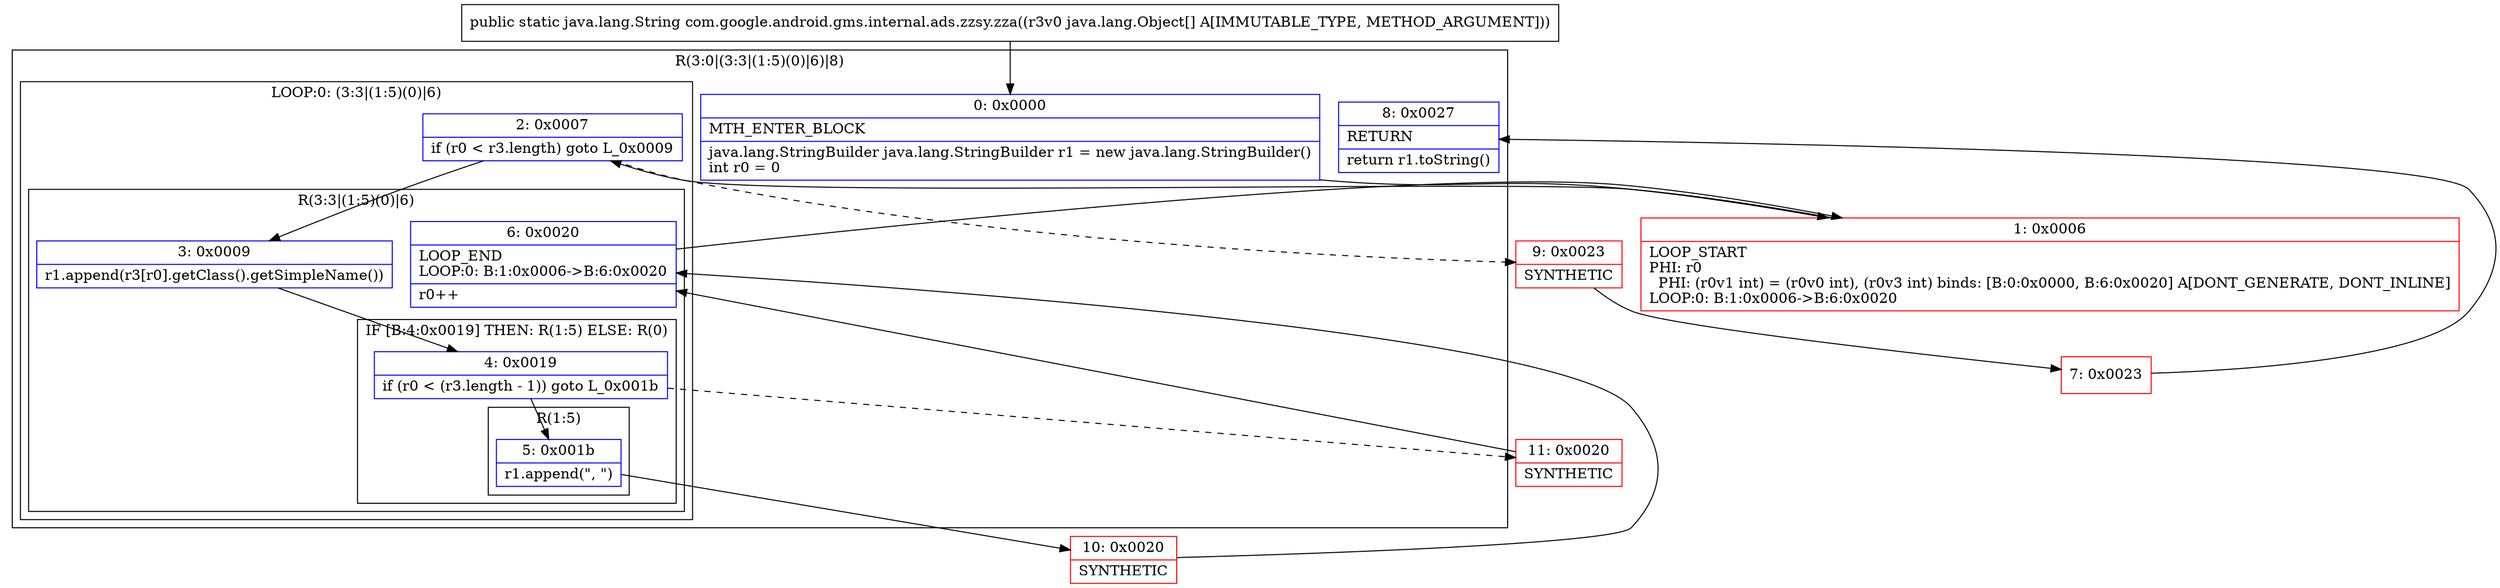digraph "CFG forcom.google.android.gms.internal.ads.zzsy.zza([Ljava\/lang\/Object;)Ljava\/lang\/String;" {
subgraph cluster_Region_1655459760 {
label = "R(3:0|(3:3|(1:5)(0)|6)|8)";
node [shape=record,color=blue];
Node_0 [shape=record,label="{0\:\ 0x0000|MTH_ENTER_BLOCK\l|java.lang.StringBuilder java.lang.StringBuilder r1 = new java.lang.StringBuilder()\lint r0 = 0\l}"];
subgraph cluster_LoopRegion_522341352 {
label = "LOOP:0: (3:3|(1:5)(0)|6)";
node [shape=record,color=blue];
Node_2 [shape=record,label="{2\:\ 0x0007|if (r0 \< r3.length) goto L_0x0009\l}"];
subgraph cluster_Region_1445759094 {
label = "R(3:3|(1:5)(0)|6)";
node [shape=record,color=blue];
Node_3 [shape=record,label="{3\:\ 0x0009|r1.append(r3[r0].getClass().getSimpleName())\l}"];
subgraph cluster_IfRegion_527652467 {
label = "IF [B:4:0x0019] THEN: R(1:5) ELSE: R(0)";
node [shape=record,color=blue];
Node_4 [shape=record,label="{4\:\ 0x0019|if (r0 \< (r3.length \- 1)) goto L_0x001b\l}"];
subgraph cluster_Region_1079676992 {
label = "R(1:5)";
node [shape=record,color=blue];
Node_5 [shape=record,label="{5\:\ 0x001b|r1.append(\", \")\l}"];
}
subgraph cluster_Region_500093887 {
label = "R(0)";
node [shape=record,color=blue];
}
}
Node_6 [shape=record,label="{6\:\ 0x0020|LOOP_END\lLOOP:0: B:1:0x0006\-\>B:6:0x0020\l|r0++\l}"];
}
}
Node_8 [shape=record,label="{8\:\ 0x0027|RETURN\l|return r1.toString()\l}"];
}
Node_1 [shape=record,color=red,label="{1\:\ 0x0006|LOOP_START\lPHI: r0 \l  PHI: (r0v1 int) = (r0v0 int), (r0v3 int) binds: [B:0:0x0000, B:6:0x0020] A[DONT_GENERATE, DONT_INLINE]\lLOOP:0: B:1:0x0006\-\>B:6:0x0020\l}"];
Node_7 [shape=record,color=red,label="{7\:\ 0x0023}"];
Node_9 [shape=record,color=red,label="{9\:\ 0x0023|SYNTHETIC\l}"];
Node_10 [shape=record,color=red,label="{10\:\ 0x0020|SYNTHETIC\l}"];
Node_11 [shape=record,color=red,label="{11\:\ 0x0020|SYNTHETIC\l}"];
MethodNode[shape=record,label="{public static java.lang.String com.google.android.gms.internal.ads.zzsy.zza((r3v0 java.lang.Object[] A[IMMUTABLE_TYPE, METHOD_ARGUMENT])) }"];
MethodNode -> Node_0;
Node_0 -> Node_1;
Node_2 -> Node_3;
Node_2 -> Node_9[style=dashed];
Node_3 -> Node_4;
Node_4 -> Node_5;
Node_4 -> Node_11[style=dashed];
Node_5 -> Node_10;
Node_6 -> Node_1;
Node_1 -> Node_2;
Node_7 -> Node_8;
Node_9 -> Node_7;
Node_10 -> Node_6;
Node_11 -> Node_6;
}

